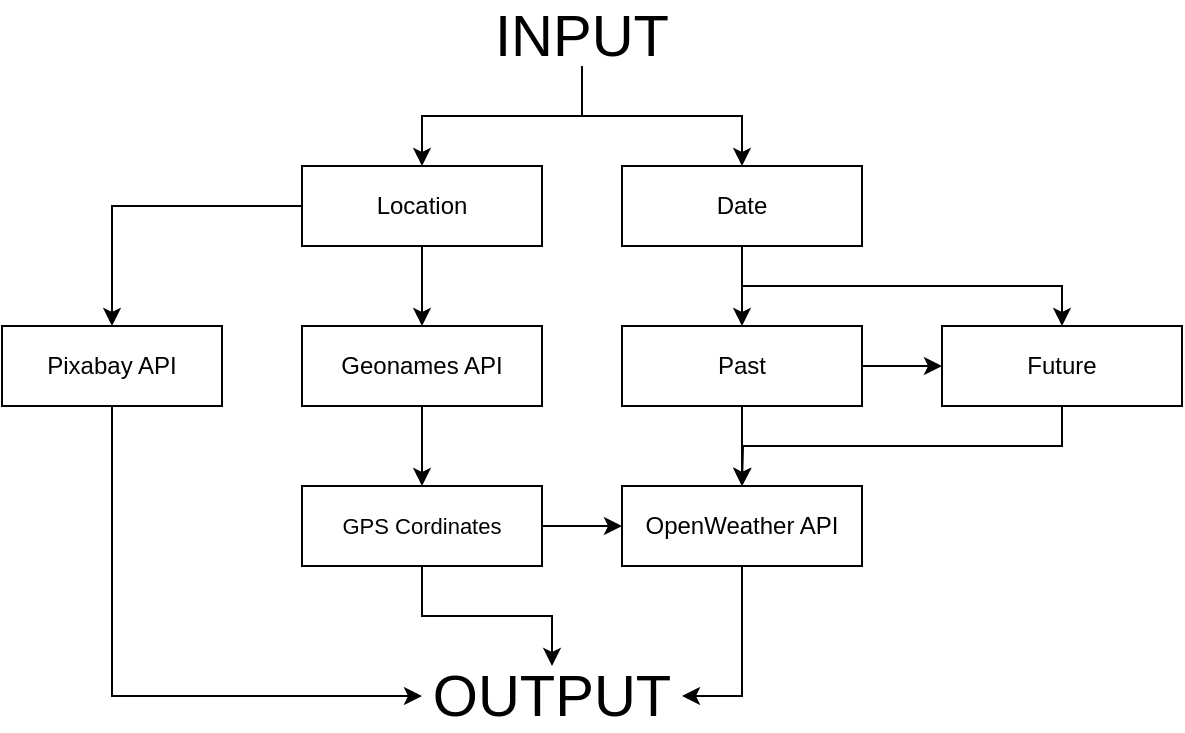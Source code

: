 <mxfile version="13.3.4" type="github"><diagram id="jM0Rr9PQWrowDEJ1OiKQ" name="Page-1"><mxGraphModel dx="1422" dy="766" grid="1" gridSize="10" guides="1" tooltips="1" connect="1" arrows="1" fold="1" page="1" pageScale="1" pageWidth="850" pageHeight="1100" math="0" shadow="0"><root><mxCell id="0"/><mxCell id="1" parent="0"/><mxCell id="ThPTLVngSOWqRI9UQE48-20" style="edgeStyle=orthogonalEdgeStyle;rounded=0;orthogonalLoop=1;jettySize=auto;html=1;exitX=0.5;exitY=1;exitDx=0;exitDy=0;entryX=0.5;entryY=0;entryDx=0;entryDy=0;fontSize=16;" edge="1" parent="1" source="ThPTLVngSOWqRI9UQE48-1" target="ThPTLVngSOWqRI9UQE48-13"><mxGeometry relative="1" as="geometry"/></mxCell><mxCell id="ThPTLVngSOWqRI9UQE48-29" style="edgeStyle=orthogonalEdgeStyle;rounded=0;orthogonalLoop=1;jettySize=auto;html=1;exitX=0;exitY=0.5;exitDx=0;exitDy=0;entryX=0.5;entryY=0;entryDx=0;entryDy=0;fontSize=16;" edge="1" parent="1" source="ThPTLVngSOWqRI9UQE48-1" target="ThPTLVngSOWqRI9UQE48-28"><mxGeometry relative="1" as="geometry"/></mxCell><mxCell id="ThPTLVngSOWqRI9UQE48-1" value="Location" style="rounded=0;whiteSpace=wrap;html=1;" vertex="1" parent="1"><mxGeometry x="240" y="120" width="120" height="40" as="geometry"/></mxCell><mxCell id="ThPTLVngSOWqRI9UQE48-26" style="edgeStyle=orthogonalEdgeStyle;rounded=0;orthogonalLoop=1;jettySize=auto;html=1;exitX=0.5;exitY=1;exitDx=0;exitDy=0;entryX=0.5;entryY=0;entryDx=0;entryDy=0;fontSize=16;" edge="1" parent="1" source="ThPTLVngSOWqRI9UQE48-6" target="ThPTLVngSOWqRI9UQE48-24"><mxGeometry relative="1" as="geometry"/></mxCell><mxCell id="ThPTLVngSOWqRI9UQE48-30" value="" style="edgeStyle=orthogonalEdgeStyle;rounded=0;orthogonalLoop=1;jettySize=auto;html=1;fontSize=12;" edge="1" parent="1" source="ThPTLVngSOWqRI9UQE48-6" target="ThPTLVngSOWqRI9UQE48-7"><mxGeometry relative="1" as="geometry"/></mxCell><mxCell id="ThPTLVngSOWqRI9UQE48-6" value="Past" style="rounded=0;whiteSpace=wrap;html=1;" vertex="1" parent="1"><mxGeometry x="400" y="200" width="120" height="40" as="geometry"/></mxCell><mxCell id="ThPTLVngSOWqRI9UQE48-27" style="edgeStyle=orthogonalEdgeStyle;rounded=0;orthogonalLoop=1;jettySize=auto;html=1;exitX=0.5;exitY=1;exitDx=0;exitDy=0;fontSize=16;" edge="1" parent="1" source="ThPTLVngSOWqRI9UQE48-7"><mxGeometry relative="1" as="geometry"><mxPoint x="460" y="280" as="targetPoint"/></mxGeometry></mxCell><mxCell id="ThPTLVngSOWqRI9UQE48-7" value="Future" style="rounded=0;whiteSpace=wrap;html=1;" vertex="1" parent="1"><mxGeometry x="560" y="200" width="120" height="40" as="geometry"/></mxCell><mxCell id="ThPTLVngSOWqRI9UQE48-25" style="edgeStyle=orthogonalEdgeStyle;rounded=0;orthogonalLoop=1;jettySize=auto;html=1;exitX=1;exitY=0.5;exitDx=0;exitDy=0;entryX=0;entryY=0.5;entryDx=0;entryDy=0;fontSize=16;" edge="1" parent="1" source="ThPTLVngSOWqRI9UQE48-10" target="ThPTLVngSOWqRI9UQE48-24"><mxGeometry relative="1" as="geometry"/></mxCell><mxCell id="ThPTLVngSOWqRI9UQE48-33" style="edgeStyle=orthogonalEdgeStyle;rounded=0;orthogonalLoop=1;jettySize=auto;html=1;exitX=0.5;exitY=1;exitDx=0;exitDy=0;entryX=0.5;entryY=0;entryDx=0;entryDy=0;fontSize=12;" edge="1" parent="1" source="ThPTLVngSOWqRI9UQE48-10" target="ThPTLVngSOWqRI9UQE48-31"><mxGeometry relative="1" as="geometry"/></mxCell><mxCell id="ThPTLVngSOWqRI9UQE48-10" value="GPS Cordinates" style="rounded=0;whiteSpace=wrap;html=1;fontSize=11;" vertex="1" parent="1"><mxGeometry x="240" y="280" width="120" height="40" as="geometry"/></mxCell><mxCell id="ThPTLVngSOWqRI9UQE48-21" style="edgeStyle=orthogonalEdgeStyle;rounded=0;orthogonalLoop=1;jettySize=auto;html=1;exitX=0.5;exitY=1;exitDx=0;exitDy=0;entryX=0.5;entryY=0;entryDx=0;entryDy=0;fontSize=16;" edge="1" parent="1" source="ThPTLVngSOWqRI9UQE48-13" target="ThPTLVngSOWqRI9UQE48-10"><mxGeometry relative="1" as="geometry"/></mxCell><mxCell id="ThPTLVngSOWqRI9UQE48-13" value="Geonames API" style="rounded=0;whiteSpace=wrap;html=1;" vertex="1" parent="1"><mxGeometry x="240" y="200" width="120" height="40" as="geometry"/></mxCell><mxCell id="ThPTLVngSOWqRI9UQE48-22" style="edgeStyle=orthogonalEdgeStyle;rounded=0;orthogonalLoop=1;jettySize=auto;html=1;exitX=0.5;exitY=1;exitDx=0;exitDy=0;fontSize=16;" edge="1" parent="1" source="ThPTLVngSOWqRI9UQE48-15" target="ThPTLVngSOWqRI9UQE48-6"><mxGeometry relative="1" as="geometry"/></mxCell><mxCell id="ThPTLVngSOWqRI9UQE48-23" style="edgeStyle=orthogonalEdgeStyle;rounded=0;orthogonalLoop=1;jettySize=auto;html=1;exitX=0.5;exitY=1;exitDx=0;exitDy=0;entryX=0.5;entryY=0;entryDx=0;entryDy=0;fontSize=16;" edge="1" parent="1" source="ThPTLVngSOWqRI9UQE48-15" target="ThPTLVngSOWqRI9UQE48-7"><mxGeometry relative="1" as="geometry"/></mxCell><mxCell id="ThPTLVngSOWqRI9UQE48-15" value="Date" style="rounded=0;whiteSpace=wrap;html=1;" vertex="1" parent="1"><mxGeometry x="400" y="120" width="120" height="40" as="geometry"/></mxCell><mxCell id="ThPTLVngSOWqRI9UQE48-18" style="edgeStyle=orthogonalEdgeStyle;rounded=0;orthogonalLoop=1;jettySize=auto;html=1;exitX=0.5;exitY=1;exitDx=0;exitDy=0;entryX=0.5;entryY=0;entryDx=0;entryDy=0;fontSize=16;" edge="1" parent="1" source="ThPTLVngSOWqRI9UQE48-16" target="ThPTLVngSOWqRI9UQE48-1"><mxGeometry relative="1" as="geometry"/></mxCell><mxCell id="ThPTLVngSOWqRI9UQE48-19" style="edgeStyle=orthogonalEdgeStyle;rounded=0;orthogonalLoop=1;jettySize=auto;html=1;exitX=0.5;exitY=1;exitDx=0;exitDy=0;entryX=0.5;entryY=0;entryDx=0;entryDy=0;fontSize=16;" edge="1" parent="1" source="ThPTLVngSOWqRI9UQE48-16" target="ThPTLVngSOWqRI9UQE48-15"><mxGeometry relative="1" as="geometry"/></mxCell><mxCell id="ThPTLVngSOWqRI9UQE48-16" value="&lt;font style=&quot;font-size: 29px&quot;&gt;INPUT&lt;/font&gt;" style="text;html=1;strokeColor=none;fillColor=none;align=center;verticalAlign=middle;whiteSpace=wrap;rounded=0;fontSize=16;" vertex="1" parent="1"><mxGeometry x="330" y="40" width="100" height="30" as="geometry"/></mxCell><mxCell id="ThPTLVngSOWqRI9UQE48-34" style="edgeStyle=orthogonalEdgeStyle;rounded=0;orthogonalLoop=1;jettySize=auto;html=1;exitX=0.5;exitY=1;exitDx=0;exitDy=0;entryX=1;entryY=0.5;entryDx=0;entryDy=0;fontSize=12;" edge="1" parent="1" source="ThPTLVngSOWqRI9UQE48-24" target="ThPTLVngSOWqRI9UQE48-31"><mxGeometry relative="1" as="geometry"/></mxCell><mxCell id="ThPTLVngSOWqRI9UQE48-24" value="&lt;font style=&quot;font-size: 12px;&quot;&gt;OpenWeather API&lt;/font&gt;" style="rounded=0;whiteSpace=wrap;html=1;fontSize=12;" vertex="1" parent="1"><mxGeometry x="400" y="280" width="120" height="40" as="geometry"/></mxCell><mxCell id="ThPTLVngSOWqRI9UQE48-32" style="edgeStyle=orthogonalEdgeStyle;rounded=0;orthogonalLoop=1;jettySize=auto;html=1;exitX=0.5;exitY=1;exitDx=0;exitDy=0;fontSize=12;entryX=0;entryY=0.5;entryDx=0;entryDy=0;" edge="1" parent="1" source="ThPTLVngSOWqRI9UQE48-28" target="ThPTLVngSOWqRI9UQE48-31"><mxGeometry relative="1" as="geometry"><mxPoint x="280" y="460" as="targetPoint"/></mxGeometry></mxCell><mxCell id="ThPTLVngSOWqRI9UQE48-28" value="&lt;font style=&quot;font-size: 12px;&quot;&gt;Pixabay API&lt;/font&gt;" style="rounded=0;whiteSpace=wrap;html=1;fontSize=12;" vertex="1" parent="1"><mxGeometry x="90" y="200" width="110" height="40" as="geometry"/></mxCell><mxCell id="ThPTLVngSOWqRI9UQE48-31" value="&lt;font style=&quot;font-size: 29px&quot;&gt;OUTPUT&lt;/font&gt;" style="text;html=1;strokeColor=none;fillColor=none;align=center;verticalAlign=middle;whiteSpace=wrap;rounded=0;fontSize=16;" vertex="1" parent="1"><mxGeometry x="300" y="370" width="130" height="30" as="geometry"/></mxCell></root></mxGraphModel></diagram></mxfile>
